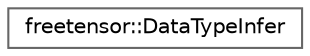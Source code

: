 digraph "Graphical Class Hierarchy"
{
 // LATEX_PDF_SIZE
  bgcolor="transparent";
  edge [fontname=Helvetica,fontsize=10,labelfontname=Helvetica,labelfontsize=10];
  node [fontname=Helvetica,fontsize=10,shape=box,height=0.2,width=0.4];
  rankdir="LR";
  Node0 [label="freetensor::DataTypeInfer",height=0.2,width=0.4,color="grey40", fillcolor="white", style="filled",URL="$classfreetensor_1_1DataTypeInfer.html",tooltip=" "];
}
